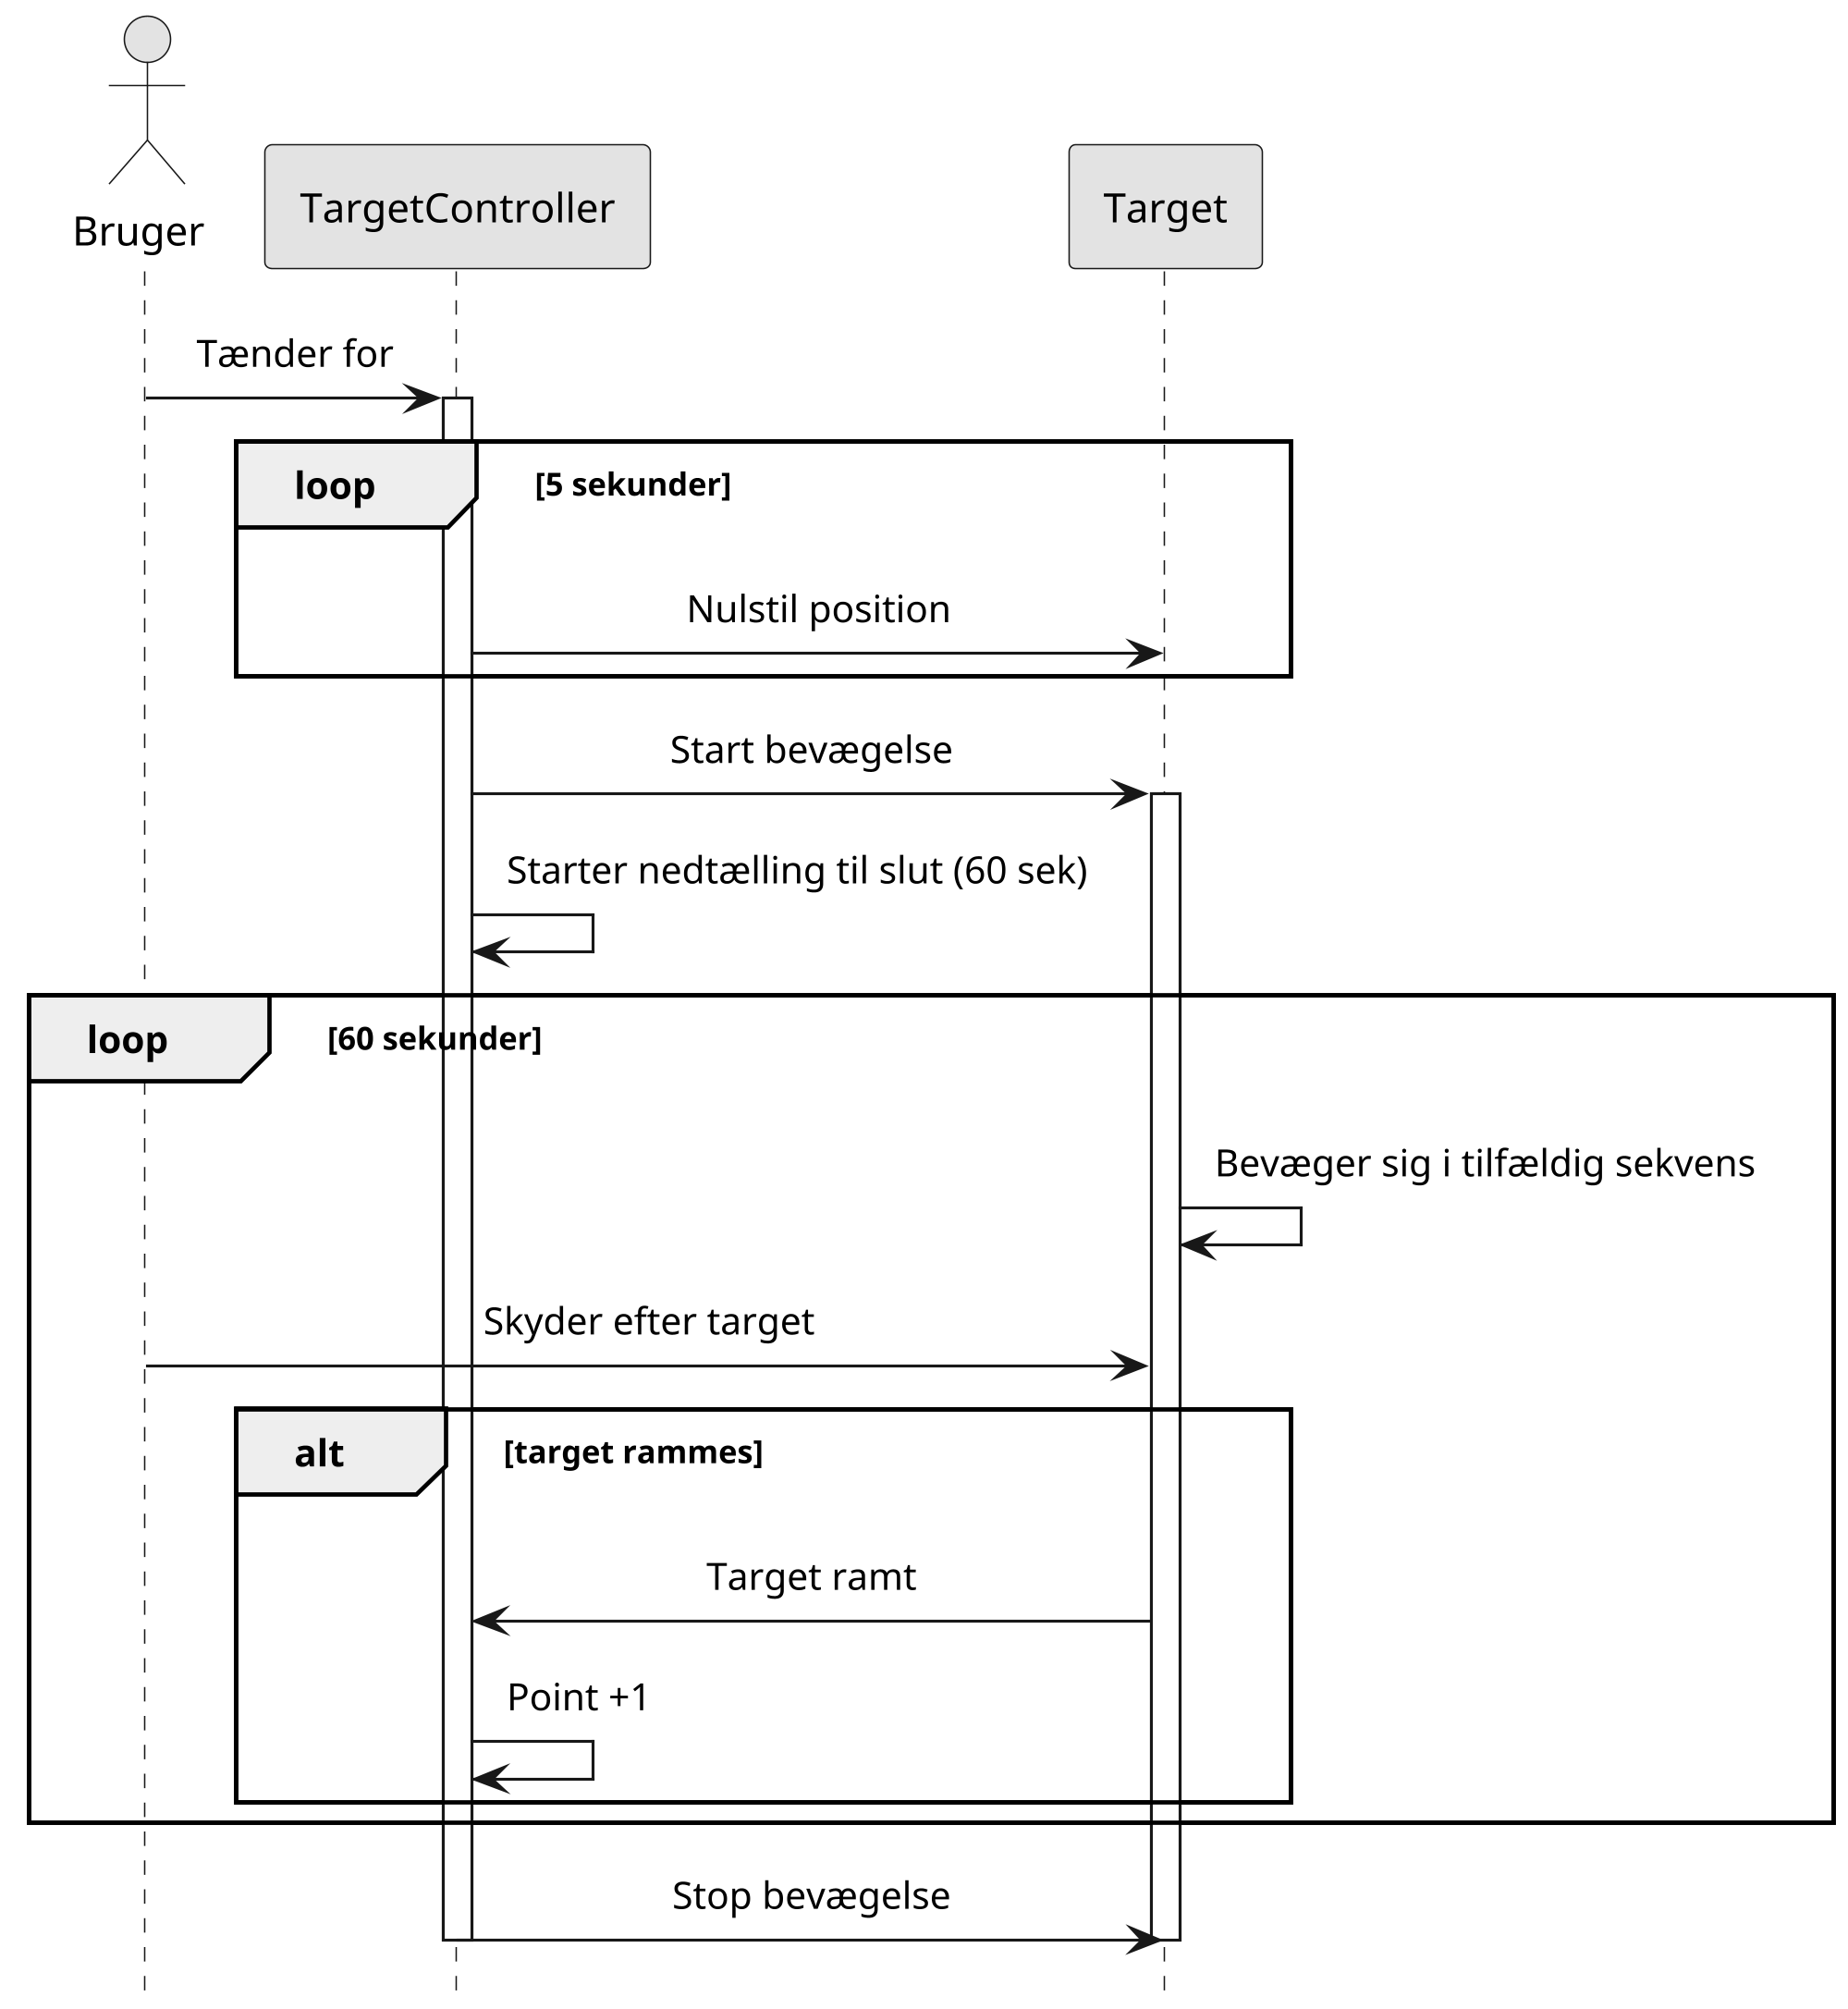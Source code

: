 @startuml ssd-uc1

hide footbox

skinparam {
    monochrome true
    dpi 300
    padding 5
    sequenceMessageAlign center
    packageStyle frame
    'backgroundColor transparent
}

actor Bruger as user
participant "TargetController" as tgtCtrl
participant "Target" as tgt

'== Use case 1 ==

user -> tgtCtrl: Tænder for
activate tgtCtrl
loop 5 sekunder
    tgtCtrl -> tgt: Nulstil position
end
tgtCtrl -> tgt: Start bevægelse
activate tgt

tgtCtrl -> tgtCtrl: Starter nedtælling til slut (60 sek)

loop 60 sekunder
    tgt -> tgt: Bevæger sig i tilfældig sekvens
    user -> tgt: Skyder efter target

    alt target rammes
        tgtCtrl <- tgt: Target ramt
        tgtCtrl -> tgtCtrl: Point +1
    end
end

tgtCtrl -> tgt: Stop bevægelse
deactivate tgt
deactivate tgtCtrl

@enduml